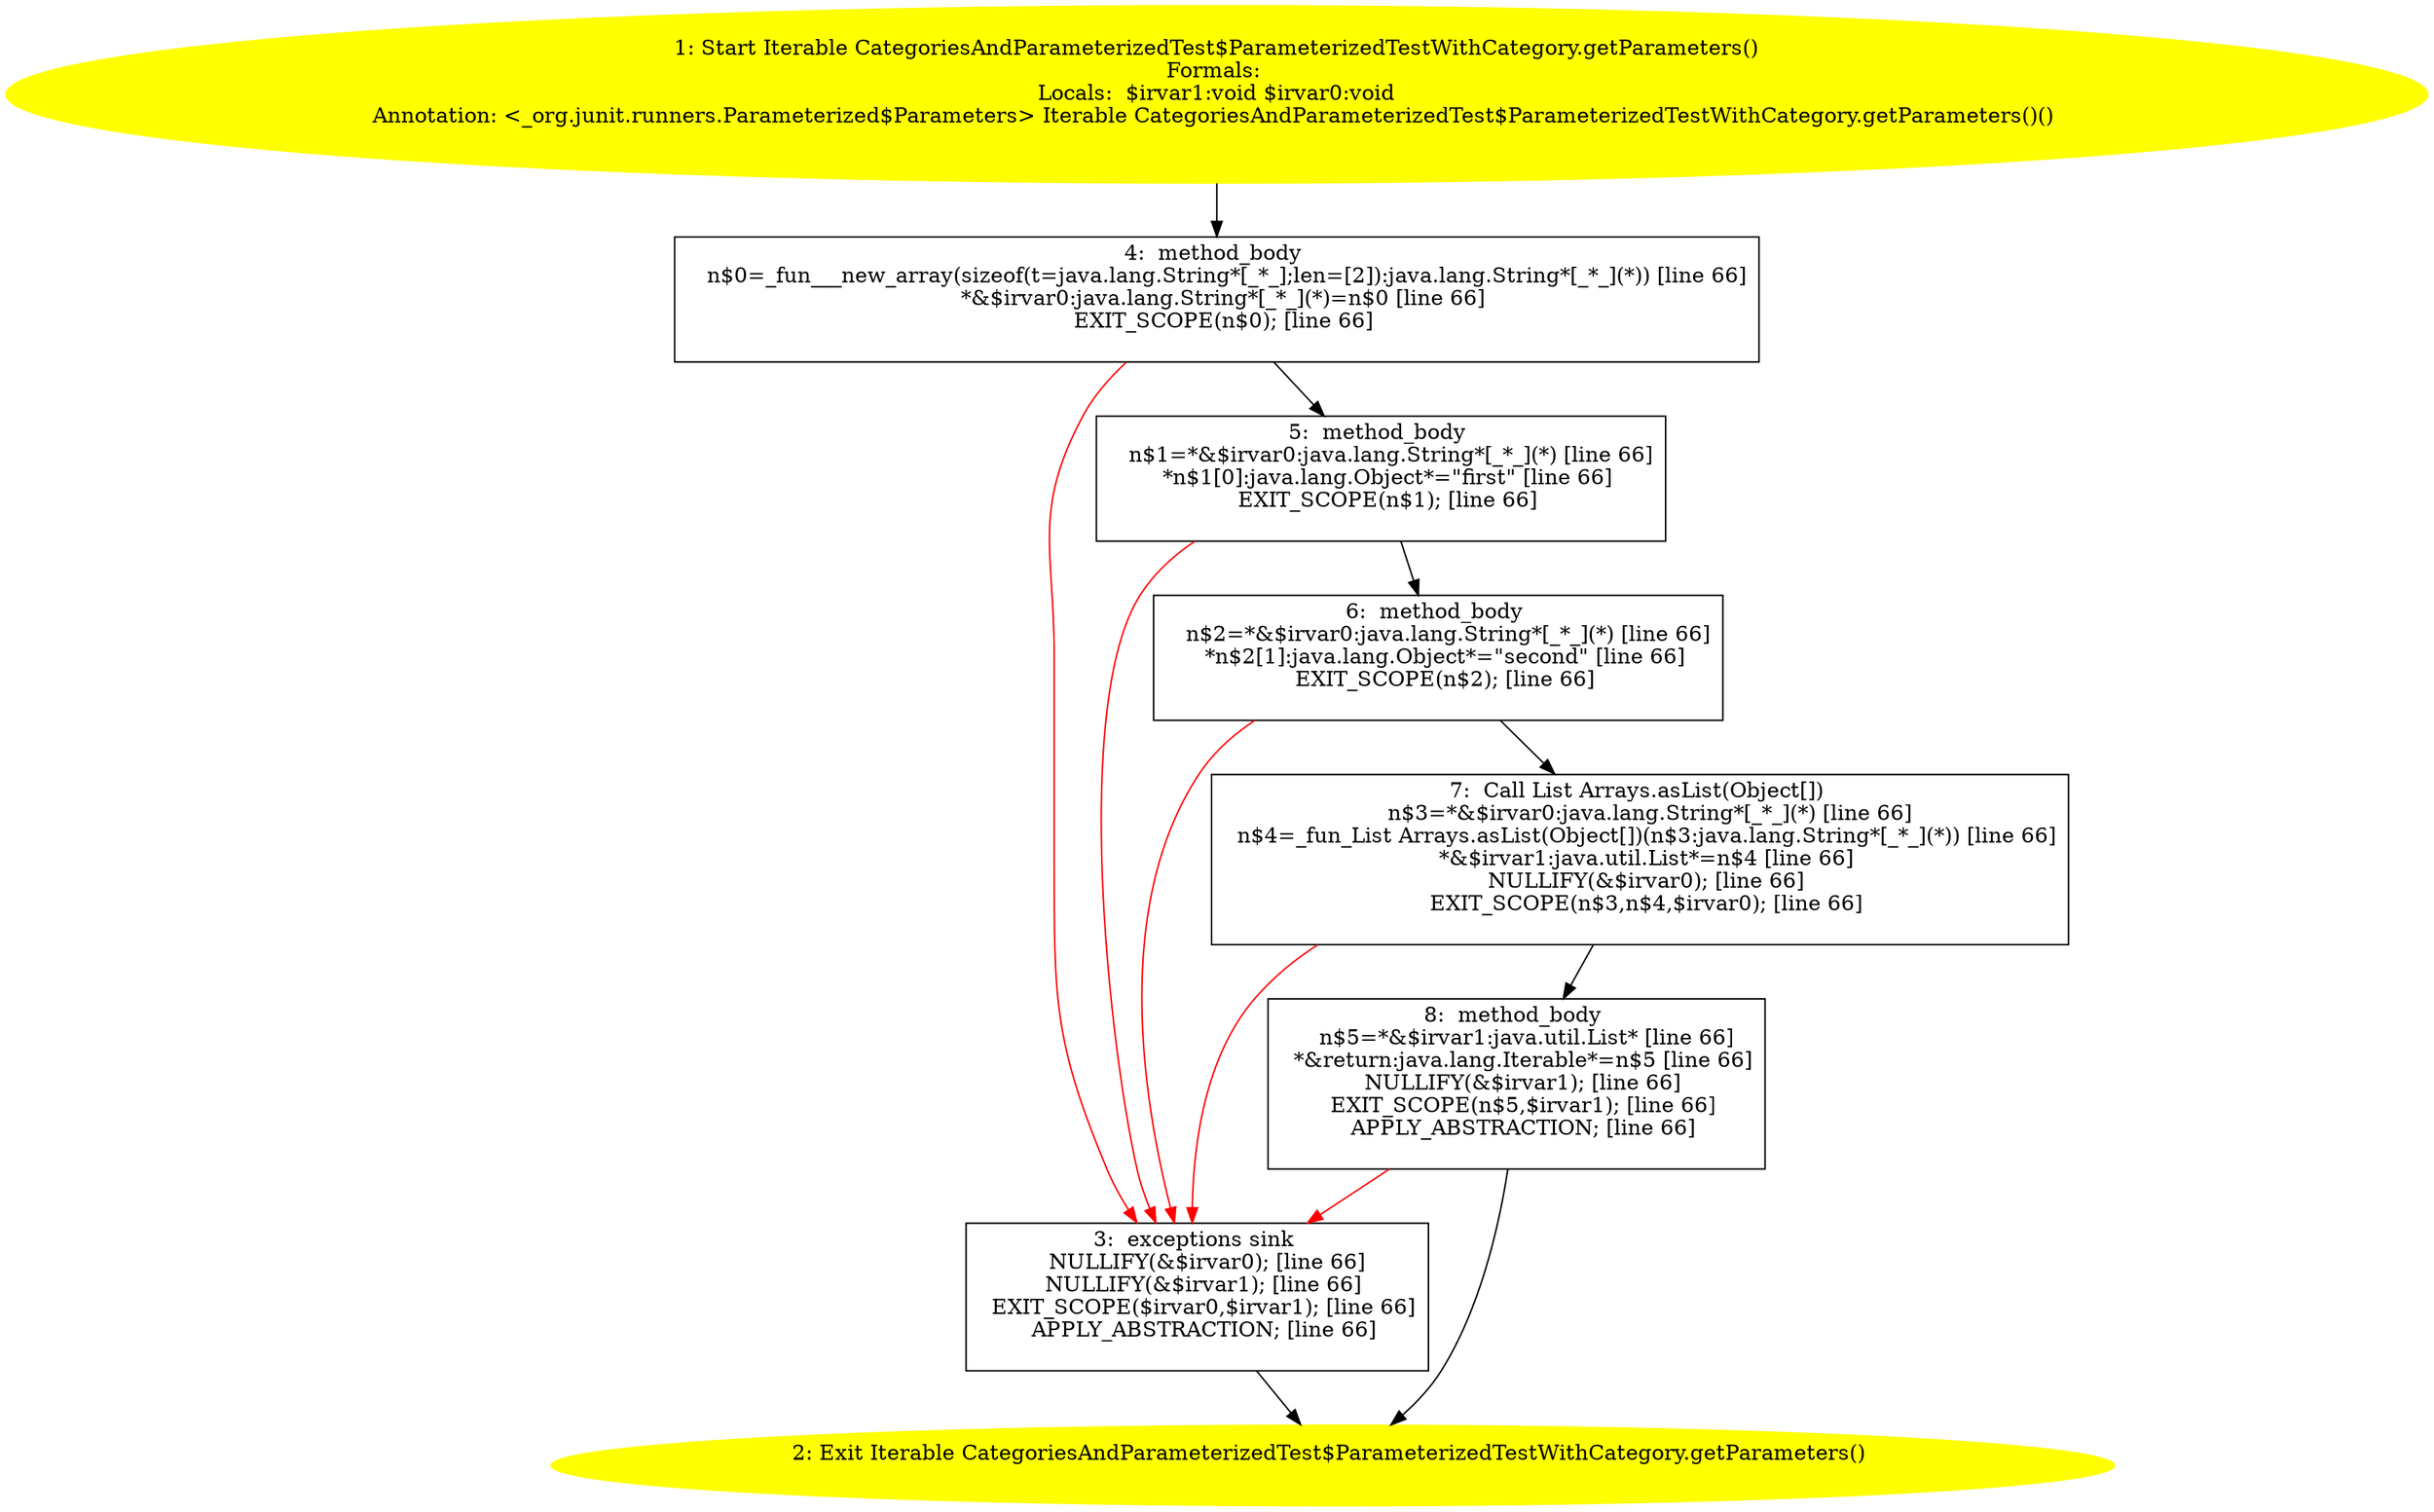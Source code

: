 /* @generated */
digraph cfg {
"org.junit.experimental.categories.CategoriesAndParameterizedTest$ParameterizedTestWithCategory.getPa.4851c14b42b032db62291cf66fe87d9c_1" [label="1: Start Iterable CategoriesAndParameterizedTest$ParameterizedTestWithCategory.getParameters()\nFormals: \nLocals:  $irvar1:void $irvar0:void\nAnnotation: <_org.junit.runners.Parameterized$Parameters> Iterable CategoriesAndParameterizedTest$ParameterizedTestWithCategory.getParameters()() \n  " color=yellow style=filled]
	

	 "org.junit.experimental.categories.CategoriesAndParameterizedTest$ParameterizedTestWithCategory.getPa.4851c14b42b032db62291cf66fe87d9c_1" -> "org.junit.experimental.categories.CategoriesAndParameterizedTest$ParameterizedTestWithCategory.getPa.4851c14b42b032db62291cf66fe87d9c_4" ;
"org.junit.experimental.categories.CategoriesAndParameterizedTest$ParameterizedTestWithCategory.getPa.4851c14b42b032db62291cf66fe87d9c_2" [label="2: Exit Iterable CategoriesAndParameterizedTest$ParameterizedTestWithCategory.getParameters() \n  " color=yellow style=filled]
	

"org.junit.experimental.categories.CategoriesAndParameterizedTest$ParameterizedTestWithCategory.getPa.4851c14b42b032db62291cf66fe87d9c_3" [label="3:  exceptions sink \n   NULLIFY(&$irvar0); [line 66]\n  NULLIFY(&$irvar1); [line 66]\n  EXIT_SCOPE($irvar0,$irvar1); [line 66]\n  APPLY_ABSTRACTION; [line 66]\n " shape="box"]
	

	 "org.junit.experimental.categories.CategoriesAndParameterizedTest$ParameterizedTestWithCategory.getPa.4851c14b42b032db62291cf66fe87d9c_3" -> "org.junit.experimental.categories.CategoriesAndParameterizedTest$ParameterizedTestWithCategory.getPa.4851c14b42b032db62291cf66fe87d9c_2" ;
"org.junit.experimental.categories.CategoriesAndParameterizedTest$ParameterizedTestWithCategory.getPa.4851c14b42b032db62291cf66fe87d9c_4" [label="4:  method_body \n   n$0=_fun___new_array(sizeof(t=java.lang.String*[_*_];len=[2]):java.lang.String*[_*_](*)) [line 66]\n  *&$irvar0:java.lang.String*[_*_](*)=n$0 [line 66]\n  EXIT_SCOPE(n$0); [line 66]\n " shape="box"]
	

	 "org.junit.experimental.categories.CategoriesAndParameterizedTest$ParameterizedTestWithCategory.getPa.4851c14b42b032db62291cf66fe87d9c_4" -> "org.junit.experimental.categories.CategoriesAndParameterizedTest$ParameterizedTestWithCategory.getPa.4851c14b42b032db62291cf66fe87d9c_5" ;
	 "org.junit.experimental.categories.CategoriesAndParameterizedTest$ParameterizedTestWithCategory.getPa.4851c14b42b032db62291cf66fe87d9c_4" -> "org.junit.experimental.categories.CategoriesAndParameterizedTest$ParameterizedTestWithCategory.getPa.4851c14b42b032db62291cf66fe87d9c_3" [color="red" ];
"org.junit.experimental.categories.CategoriesAndParameterizedTest$ParameterizedTestWithCategory.getPa.4851c14b42b032db62291cf66fe87d9c_5" [label="5:  method_body \n   n$1=*&$irvar0:java.lang.String*[_*_](*) [line 66]\n  *n$1[0]:java.lang.Object*=\"first\" [line 66]\n  EXIT_SCOPE(n$1); [line 66]\n " shape="box"]
	

	 "org.junit.experimental.categories.CategoriesAndParameterizedTest$ParameterizedTestWithCategory.getPa.4851c14b42b032db62291cf66fe87d9c_5" -> "org.junit.experimental.categories.CategoriesAndParameterizedTest$ParameterizedTestWithCategory.getPa.4851c14b42b032db62291cf66fe87d9c_6" ;
	 "org.junit.experimental.categories.CategoriesAndParameterizedTest$ParameterizedTestWithCategory.getPa.4851c14b42b032db62291cf66fe87d9c_5" -> "org.junit.experimental.categories.CategoriesAndParameterizedTest$ParameterizedTestWithCategory.getPa.4851c14b42b032db62291cf66fe87d9c_3" [color="red" ];
"org.junit.experimental.categories.CategoriesAndParameterizedTest$ParameterizedTestWithCategory.getPa.4851c14b42b032db62291cf66fe87d9c_6" [label="6:  method_body \n   n$2=*&$irvar0:java.lang.String*[_*_](*) [line 66]\n  *n$2[1]:java.lang.Object*=\"second\" [line 66]\n  EXIT_SCOPE(n$2); [line 66]\n " shape="box"]
	

	 "org.junit.experimental.categories.CategoriesAndParameterizedTest$ParameterizedTestWithCategory.getPa.4851c14b42b032db62291cf66fe87d9c_6" -> "org.junit.experimental.categories.CategoriesAndParameterizedTest$ParameterizedTestWithCategory.getPa.4851c14b42b032db62291cf66fe87d9c_7" ;
	 "org.junit.experimental.categories.CategoriesAndParameterizedTest$ParameterizedTestWithCategory.getPa.4851c14b42b032db62291cf66fe87d9c_6" -> "org.junit.experimental.categories.CategoriesAndParameterizedTest$ParameterizedTestWithCategory.getPa.4851c14b42b032db62291cf66fe87d9c_3" [color="red" ];
"org.junit.experimental.categories.CategoriesAndParameterizedTest$ParameterizedTestWithCategory.getPa.4851c14b42b032db62291cf66fe87d9c_7" [label="7:  Call List Arrays.asList(Object[]) \n   n$3=*&$irvar0:java.lang.String*[_*_](*) [line 66]\n  n$4=_fun_List Arrays.asList(Object[])(n$3:java.lang.String*[_*_](*)) [line 66]\n  *&$irvar1:java.util.List*=n$4 [line 66]\n  NULLIFY(&$irvar0); [line 66]\n  EXIT_SCOPE(n$3,n$4,$irvar0); [line 66]\n " shape="box"]
	

	 "org.junit.experimental.categories.CategoriesAndParameterizedTest$ParameterizedTestWithCategory.getPa.4851c14b42b032db62291cf66fe87d9c_7" -> "org.junit.experimental.categories.CategoriesAndParameterizedTest$ParameterizedTestWithCategory.getPa.4851c14b42b032db62291cf66fe87d9c_8" ;
	 "org.junit.experimental.categories.CategoriesAndParameterizedTest$ParameterizedTestWithCategory.getPa.4851c14b42b032db62291cf66fe87d9c_7" -> "org.junit.experimental.categories.CategoriesAndParameterizedTest$ParameterizedTestWithCategory.getPa.4851c14b42b032db62291cf66fe87d9c_3" [color="red" ];
"org.junit.experimental.categories.CategoriesAndParameterizedTest$ParameterizedTestWithCategory.getPa.4851c14b42b032db62291cf66fe87d9c_8" [label="8:  method_body \n   n$5=*&$irvar1:java.util.List* [line 66]\n  *&return:java.lang.Iterable*=n$5 [line 66]\n  NULLIFY(&$irvar1); [line 66]\n  EXIT_SCOPE(n$5,$irvar1); [line 66]\n  APPLY_ABSTRACTION; [line 66]\n " shape="box"]
	

	 "org.junit.experimental.categories.CategoriesAndParameterizedTest$ParameterizedTestWithCategory.getPa.4851c14b42b032db62291cf66fe87d9c_8" -> "org.junit.experimental.categories.CategoriesAndParameterizedTest$ParameterizedTestWithCategory.getPa.4851c14b42b032db62291cf66fe87d9c_2" ;
	 "org.junit.experimental.categories.CategoriesAndParameterizedTest$ParameterizedTestWithCategory.getPa.4851c14b42b032db62291cf66fe87d9c_8" -> "org.junit.experimental.categories.CategoriesAndParameterizedTest$ParameterizedTestWithCategory.getPa.4851c14b42b032db62291cf66fe87d9c_3" [color="red" ];
}

